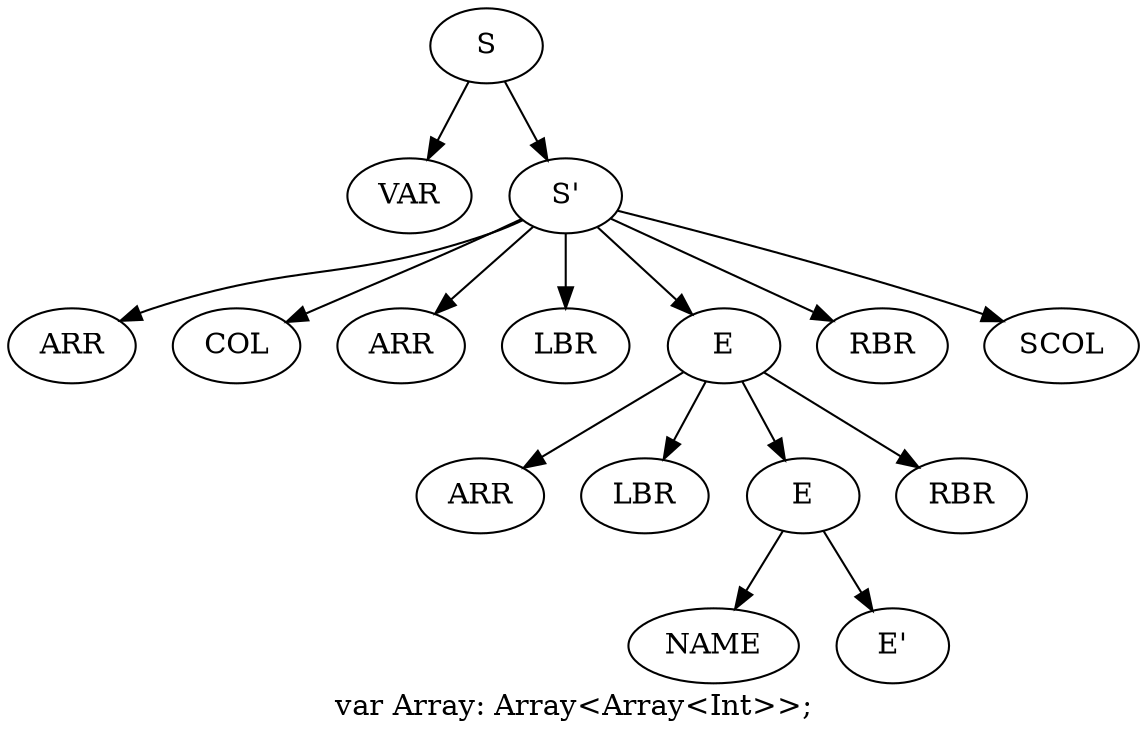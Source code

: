 digraph Tree {
"S200"[label="S"]
"S200" -> "VAR201";
"S200" -> "S'202";
"VAR201"[label="VAR"]
"S'202"[label="S'"]
"S'202" -> "ARR203";
"S'202" -> "COL204";
"S'202" -> "ARR205";
"S'202" -> "LBR206";
"S'202" -> "E207";
"S'202" -> "RBR214";
"S'202" -> "SCOL215";
"ARR203"[label="ARR"]
"COL204"[label="COL"]
"ARR205"[label="ARR"]
"LBR206"[label="LBR"]
"E207"[label="E"]
"E207" -> "ARR208";
"E207" -> "LBR209";
"E207" -> "E210";
"E207" -> "RBR213";
"ARR208"[label="ARR"]
"LBR209"[label="LBR"]
"E210"[label="E"]
"E210" -> "NAME211";
"E210" -> "E'212";
"NAME211"[label="NAME"]
"E'212"[label="E'"]
"RBR213"[label="RBR"]
"RBR214"[label="RBR"]
"SCOL215"[label="SCOL"]
label="var Array: Array<Array<Int>>;";
}